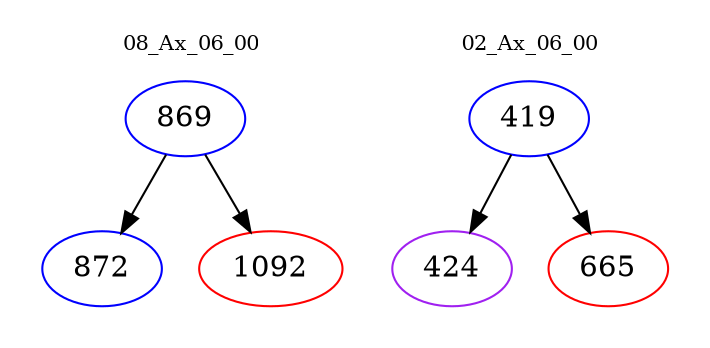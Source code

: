 digraph{
subgraph cluster_0 {
color = white
label = "08_Ax_06_00";
fontsize=10;
T0_869 [label="869", color="blue"]
T0_869 -> T0_872 [color="black"]
T0_872 [label="872", color="blue"]
T0_869 -> T0_1092 [color="black"]
T0_1092 [label="1092", color="red"]
}
subgraph cluster_1 {
color = white
label = "02_Ax_06_00";
fontsize=10;
T1_419 [label="419", color="blue"]
T1_419 -> T1_424 [color="black"]
T1_424 [label="424", color="purple"]
T1_419 -> T1_665 [color="black"]
T1_665 [label="665", color="red"]
}
}
